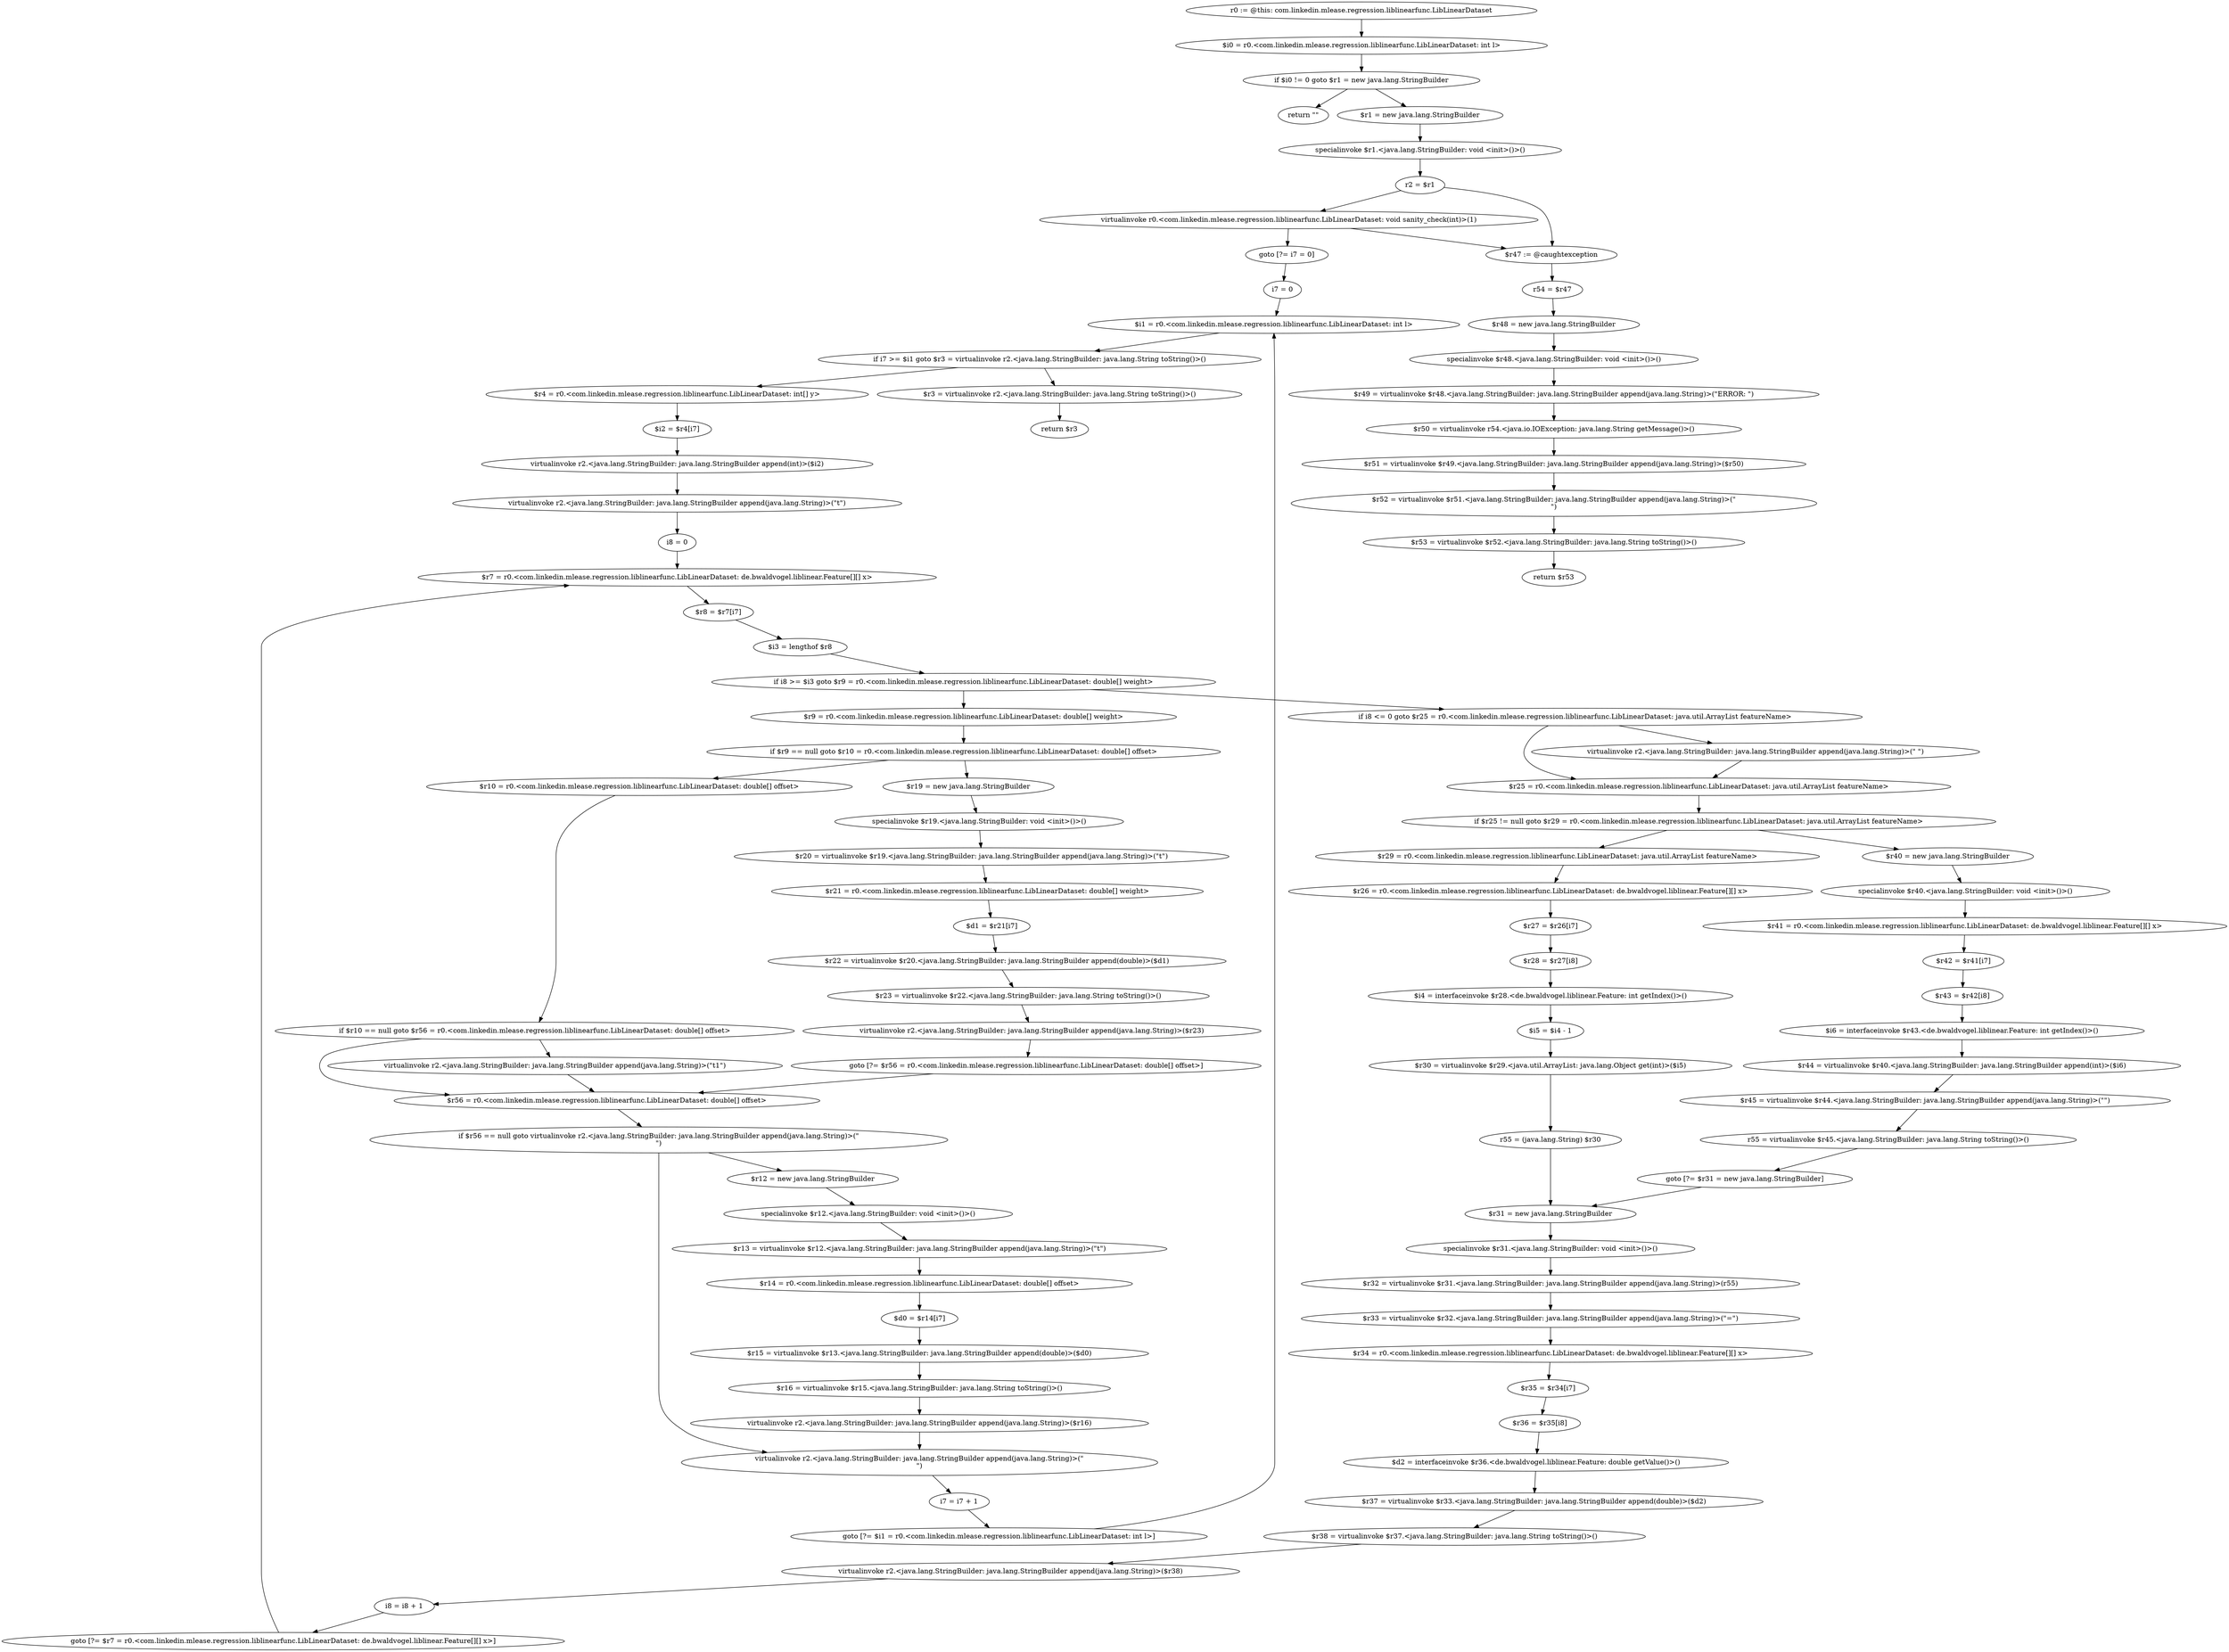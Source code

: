 digraph "unitGraph" {
    "r0 := @this: com.linkedin.mlease.regression.liblinearfunc.LibLinearDataset"
    "$i0 = r0.<com.linkedin.mlease.regression.liblinearfunc.LibLinearDataset: int l>"
    "if $i0 != 0 goto $r1 = new java.lang.StringBuilder"
    "return \"\""
    "$r1 = new java.lang.StringBuilder"
    "specialinvoke $r1.<java.lang.StringBuilder: void <init>()>()"
    "r2 = $r1"
    "virtualinvoke r0.<com.linkedin.mlease.regression.liblinearfunc.LibLinearDataset: void sanity_check(int)>(1)"
    "goto [?= i7 = 0]"
    "$r47 := @caughtexception"
    "r54 = $r47"
    "$r48 = new java.lang.StringBuilder"
    "specialinvoke $r48.<java.lang.StringBuilder: void <init>()>()"
    "$r49 = virtualinvoke $r48.<java.lang.StringBuilder: java.lang.StringBuilder append(java.lang.String)>(\"ERROR: \")"
    "$r50 = virtualinvoke r54.<java.io.IOException: java.lang.String getMessage()>()"
    "$r51 = virtualinvoke $r49.<java.lang.StringBuilder: java.lang.StringBuilder append(java.lang.String)>($r50)"
    "$r52 = virtualinvoke $r51.<java.lang.StringBuilder: java.lang.StringBuilder append(java.lang.String)>(\"\n\")"
    "$r53 = virtualinvoke $r52.<java.lang.StringBuilder: java.lang.String toString()>()"
    "return $r53"
    "i7 = 0"
    "$i1 = r0.<com.linkedin.mlease.regression.liblinearfunc.LibLinearDataset: int l>"
    "if i7 >= $i1 goto $r3 = virtualinvoke r2.<java.lang.StringBuilder: java.lang.String toString()>()"
    "$r4 = r0.<com.linkedin.mlease.regression.liblinearfunc.LibLinearDataset: int[] y>"
    "$i2 = $r4[i7]"
    "virtualinvoke r2.<java.lang.StringBuilder: java.lang.StringBuilder append(int)>($i2)"
    "virtualinvoke r2.<java.lang.StringBuilder: java.lang.StringBuilder append(java.lang.String)>(\"\t\")"
    "i8 = 0"
    "$r7 = r0.<com.linkedin.mlease.regression.liblinearfunc.LibLinearDataset: de.bwaldvogel.liblinear.Feature[][] x>"
    "$r8 = $r7[i7]"
    "$i3 = lengthof $r8"
    "if i8 >= $i3 goto $r9 = r0.<com.linkedin.mlease.regression.liblinearfunc.LibLinearDataset: double[] weight>"
    "if i8 <= 0 goto $r25 = r0.<com.linkedin.mlease.regression.liblinearfunc.LibLinearDataset: java.util.ArrayList featureName>"
    "virtualinvoke r2.<java.lang.StringBuilder: java.lang.StringBuilder append(java.lang.String)>(\" \")"
    "$r25 = r0.<com.linkedin.mlease.regression.liblinearfunc.LibLinearDataset: java.util.ArrayList featureName>"
    "if $r25 != null goto $r29 = r0.<com.linkedin.mlease.regression.liblinearfunc.LibLinearDataset: java.util.ArrayList featureName>"
    "$r40 = new java.lang.StringBuilder"
    "specialinvoke $r40.<java.lang.StringBuilder: void <init>()>()"
    "$r41 = r0.<com.linkedin.mlease.regression.liblinearfunc.LibLinearDataset: de.bwaldvogel.liblinear.Feature[][] x>"
    "$r42 = $r41[i7]"
    "$r43 = $r42[i8]"
    "$i6 = interfaceinvoke $r43.<de.bwaldvogel.liblinear.Feature: int getIndex()>()"
    "$r44 = virtualinvoke $r40.<java.lang.StringBuilder: java.lang.StringBuilder append(int)>($i6)"
    "$r45 = virtualinvoke $r44.<java.lang.StringBuilder: java.lang.StringBuilder append(java.lang.String)>(\"\")"
    "r55 = virtualinvoke $r45.<java.lang.StringBuilder: java.lang.String toString()>()"
    "goto [?= $r31 = new java.lang.StringBuilder]"
    "$r29 = r0.<com.linkedin.mlease.regression.liblinearfunc.LibLinearDataset: java.util.ArrayList featureName>"
    "$r26 = r0.<com.linkedin.mlease.regression.liblinearfunc.LibLinearDataset: de.bwaldvogel.liblinear.Feature[][] x>"
    "$r27 = $r26[i7]"
    "$r28 = $r27[i8]"
    "$i4 = interfaceinvoke $r28.<de.bwaldvogel.liblinear.Feature: int getIndex()>()"
    "$i5 = $i4 - 1"
    "$r30 = virtualinvoke $r29.<java.util.ArrayList: java.lang.Object get(int)>($i5)"
    "r55 = (java.lang.String) $r30"
    "$r31 = new java.lang.StringBuilder"
    "specialinvoke $r31.<java.lang.StringBuilder: void <init>()>()"
    "$r32 = virtualinvoke $r31.<java.lang.StringBuilder: java.lang.StringBuilder append(java.lang.String)>(r55)"
    "$r33 = virtualinvoke $r32.<java.lang.StringBuilder: java.lang.StringBuilder append(java.lang.String)>(\"=\")"
    "$r34 = r0.<com.linkedin.mlease.regression.liblinearfunc.LibLinearDataset: de.bwaldvogel.liblinear.Feature[][] x>"
    "$r35 = $r34[i7]"
    "$r36 = $r35[i8]"
    "$d2 = interfaceinvoke $r36.<de.bwaldvogel.liblinear.Feature: double getValue()>()"
    "$r37 = virtualinvoke $r33.<java.lang.StringBuilder: java.lang.StringBuilder append(double)>($d2)"
    "$r38 = virtualinvoke $r37.<java.lang.StringBuilder: java.lang.String toString()>()"
    "virtualinvoke r2.<java.lang.StringBuilder: java.lang.StringBuilder append(java.lang.String)>($r38)"
    "i8 = i8 + 1"
    "goto [?= $r7 = r0.<com.linkedin.mlease.regression.liblinearfunc.LibLinearDataset: de.bwaldvogel.liblinear.Feature[][] x>]"
    "$r9 = r0.<com.linkedin.mlease.regression.liblinearfunc.LibLinearDataset: double[] weight>"
    "if $r9 == null goto $r10 = r0.<com.linkedin.mlease.regression.liblinearfunc.LibLinearDataset: double[] offset>"
    "$r19 = new java.lang.StringBuilder"
    "specialinvoke $r19.<java.lang.StringBuilder: void <init>()>()"
    "$r20 = virtualinvoke $r19.<java.lang.StringBuilder: java.lang.StringBuilder append(java.lang.String)>(\"\t\")"
    "$r21 = r0.<com.linkedin.mlease.regression.liblinearfunc.LibLinearDataset: double[] weight>"
    "$d1 = $r21[i7]"
    "$r22 = virtualinvoke $r20.<java.lang.StringBuilder: java.lang.StringBuilder append(double)>($d1)"
    "$r23 = virtualinvoke $r22.<java.lang.StringBuilder: java.lang.String toString()>()"
    "virtualinvoke r2.<java.lang.StringBuilder: java.lang.StringBuilder append(java.lang.String)>($r23)"
    "goto [?= $r56 = r0.<com.linkedin.mlease.regression.liblinearfunc.LibLinearDataset: double[] offset>]"
    "$r10 = r0.<com.linkedin.mlease.regression.liblinearfunc.LibLinearDataset: double[] offset>"
    "if $r10 == null goto $r56 = r0.<com.linkedin.mlease.regression.liblinearfunc.LibLinearDataset: double[] offset>"
    "virtualinvoke r2.<java.lang.StringBuilder: java.lang.StringBuilder append(java.lang.String)>(\"\t1\")"
    "$r56 = r0.<com.linkedin.mlease.regression.liblinearfunc.LibLinearDataset: double[] offset>"
    "if $r56 == null goto virtualinvoke r2.<java.lang.StringBuilder: java.lang.StringBuilder append(java.lang.String)>(\"\n\")"
    "$r12 = new java.lang.StringBuilder"
    "specialinvoke $r12.<java.lang.StringBuilder: void <init>()>()"
    "$r13 = virtualinvoke $r12.<java.lang.StringBuilder: java.lang.StringBuilder append(java.lang.String)>(\"\t\")"
    "$r14 = r0.<com.linkedin.mlease.regression.liblinearfunc.LibLinearDataset: double[] offset>"
    "$d0 = $r14[i7]"
    "$r15 = virtualinvoke $r13.<java.lang.StringBuilder: java.lang.StringBuilder append(double)>($d0)"
    "$r16 = virtualinvoke $r15.<java.lang.StringBuilder: java.lang.String toString()>()"
    "virtualinvoke r2.<java.lang.StringBuilder: java.lang.StringBuilder append(java.lang.String)>($r16)"
    "virtualinvoke r2.<java.lang.StringBuilder: java.lang.StringBuilder append(java.lang.String)>(\"\n\")"
    "i7 = i7 + 1"
    "goto [?= $i1 = r0.<com.linkedin.mlease.regression.liblinearfunc.LibLinearDataset: int l>]"
    "$r3 = virtualinvoke r2.<java.lang.StringBuilder: java.lang.String toString()>()"
    "return $r3"
    "r0 := @this: com.linkedin.mlease.regression.liblinearfunc.LibLinearDataset"->"$i0 = r0.<com.linkedin.mlease.regression.liblinearfunc.LibLinearDataset: int l>";
    "$i0 = r0.<com.linkedin.mlease.regression.liblinearfunc.LibLinearDataset: int l>"->"if $i0 != 0 goto $r1 = new java.lang.StringBuilder";
    "if $i0 != 0 goto $r1 = new java.lang.StringBuilder"->"return \"\"";
    "if $i0 != 0 goto $r1 = new java.lang.StringBuilder"->"$r1 = new java.lang.StringBuilder";
    "$r1 = new java.lang.StringBuilder"->"specialinvoke $r1.<java.lang.StringBuilder: void <init>()>()";
    "specialinvoke $r1.<java.lang.StringBuilder: void <init>()>()"->"r2 = $r1";
    "r2 = $r1"->"virtualinvoke r0.<com.linkedin.mlease.regression.liblinearfunc.LibLinearDataset: void sanity_check(int)>(1)";
    "r2 = $r1"->"$r47 := @caughtexception";
    "virtualinvoke r0.<com.linkedin.mlease.regression.liblinearfunc.LibLinearDataset: void sanity_check(int)>(1)"->"goto [?= i7 = 0]";
    "virtualinvoke r0.<com.linkedin.mlease.regression.liblinearfunc.LibLinearDataset: void sanity_check(int)>(1)"->"$r47 := @caughtexception";
    "goto [?= i7 = 0]"->"i7 = 0";
    "$r47 := @caughtexception"->"r54 = $r47";
    "r54 = $r47"->"$r48 = new java.lang.StringBuilder";
    "$r48 = new java.lang.StringBuilder"->"specialinvoke $r48.<java.lang.StringBuilder: void <init>()>()";
    "specialinvoke $r48.<java.lang.StringBuilder: void <init>()>()"->"$r49 = virtualinvoke $r48.<java.lang.StringBuilder: java.lang.StringBuilder append(java.lang.String)>(\"ERROR: \")";
    "$r49 = virtualinvoke $r48.<java.lang.StringBuilder: java.lang.StringBuilder append(java.lang.String)>(\"ERROR: \")"->"$r50 = virtualinvoke r54.<java.io.IOException: java.lang.String getMessage()>()";
    "$r50 = virtualinvoke r54.<java.io.IOException: java.lang.String getMessage()>()"->"$r51 = virtualinvoke $r49.<java.lang.StringBuilder: java.lang.StringBuilder append(java.lang.String)>($r50)";
    "$r51 = virtualinvoke $r49.<java.lang.StringBuilder: java.lang.StringBuilder append(java.lang.String)>($r50)"->"$r52 = virtualinvoke $r51.<java.lang.StringBuilder: java.lang.StringBuilder append(java.lang.String)>(\"\n\")";
    "$r52 = virtualinvoke $r51.<java.lang.StringBuilder: java.lang.StringBuilder append(java.lang.String)>(\"\n\")"->"$r53 = virtualinvoke $r52.<java.lang.StringBuilder: java.lang.String toString()>()";
    "$r53 = virtualinvoke $r52.<java.lang.StringBuilder: java.lang.String toString()>()"->"return $r53";
    "i7 = 0"->"$i1 = r0.<com.linkedin.mlease.regression.liblinearfunc.LibLinearDataset: int l>";
    "$i1 = r0.<com.linkedin.mlease.regression.liblinearfunc.LibLinearDataset: int l>"->"if i7 >= $i1 goto $r3 = virtualinvoke r2.<java.lang.StringBuilder: java.lang.String toString()>()";
    "if i7 >= $i1 goto $r3 = virtualinvoke r2.<java.lang.StringBuilder: java.lang.String toString()>()"->"$r4 = r0.<com.linkedin.mlease.regression.liblinearfunc.LibLinearDataset: int[] y>";
    "if i7 >= $i1 goto $r3 = virtualinvoke r2.<java.lang.StringBuilder: java.lang.String toString()>()"->"$r3 = virtualinvoke r2.<java.lang.StringBuilder: java.lang.String toString()>()";
    "$r4 = r0.<com.linkedin.mlease.regression.liblinearfunc.LibLinearDataset: int[] y>"->"$i2 = $r4[i7]";
    "$i2 = $r4[i7]"->"virtualinvoke r2.<java.lang.StringBuilder: java.lang.StringBuilder append(int)>($i2)";
    "virtualinvoke r2.<java.lang.StringBuilder: java.lang.StringBuilder append(int)>($i2)"->"virtualinvoke r2.<java.lang.StringBuilder: java.lang.StringBuilder append(java.lang.String)>(\"\t\")";
    "virtualinvoke r2.<java.lang.StringBuilder: java.lang.StringBuilder append(java.lang.String)>(\"\t\")"->"i8 = 0";
    "i8 = 0"->"$r7 = r0.<com.linkedin.mlease.regression.liblinearfunc.LibLinearDataset: de.bwaldvogel.liblinear.Feature[][] x>";
    "$r7 = r0.<com.linkedin.mlease.regression.liblinearfunc.LibLinearDataset: de.bwaldvogel.liblinear.Feature[][] x>"->"$r8 = $r7[i7]";
    "$r8 = $r7[i7]"->"$i3 = lengthof $r8";
    "$i3 = lengthof $r8"->"if i8 >= $i3 goto $r9 = r0.<com.linkedin.mlease.regression.liblinearfunc.LibLinearDataset: double[] weight>";
    "if i8 >= $i3 goto $r9 = r0.<com.linkedin.mlease.regression.liblinearfunc.LibLinearDataset: double[] weight>"->"if i8 <= 0 goto $r25 = r0.<com.linkedin.mlease.regression.liblinearfunc.LibLinearDataset: java.util.ArrayList featureName>";
    "if i8 >= $i3 goto $r9 = r0.<com.linkedin.mlease.regression.liblinearfunc.LibLinearDataset: double[] weight>"->"$r9 = r0.<com.linkedin.mlease.regression.liblinearfunc.LibLinearDataset: double[] weight>";
    "if i8 <= 0 goto $r25 = r0.<com.linkedin.mlease.regression.liblinearfunc.LibLinearDataset: java.util.ArrayList featureName>"->"virtualinvoke r2.<java.lang.StringBuilder: java.lang.StringBuilder append(java.lang.String)>(\" \")";
    "if i8 <= 0 goto $r25 = r0.<com.linkedin.mlease.regression.liblinearfunc.LibLinearDataset: java.util.ArrayList featureName>"->"$r25 = r0.<com.linkedin.mlease.regression.liblinearfunc.LibLinearDataset: java.util.ArrayList featureName>";
    "virtualinvoke r2.<java.lang.StringBuilder: java.lang.StringBuilder append(java.lang.String)>(\" \")"->"$r25 = r0.<com.linkedin.mlease.regression.liblinearfunc.LibLinearDataset: java.util.ArrayList featureName>";
    "$r25 = r0.<com.linkedin.mlease.regression.liblinearfunc.LibLinearDataset: java.util.ArrayList featureName>"->"if $r25 != null goto $r29 = r0.<com.linkedin.mlease.regression.liblinearfunc.LibLinearDataset: java.util.ArrayList featureName>";
    "if $r25 != null goto $r29 = r0.<com.linkedin.mlease.regression.liblinearfunc.LibLinearDataset: java.util.ArrayList featureName>"->"$r40 = new java.lang.StringBuilder";
    "if $r25 != null goto $r29 = r0.<com.linkedin.mlease.regression.liblinearfunc.LibLinearDataset: java.util.ArrayList featureName>"->"$r29 = r0.<com.linkedin.mlease.regression.liblinearfunc.LibLinearDataset: java.util.ArrayList featureName>";
    "$r40 = new java.lang.StringBuilder"->"specialinvoke $r40.<java.lang.StringBuilder: void <init>()>()";
    "specialinvoke $r40.<java.lang.StringBuilder: void <init>()>()"->"$r41 = r0.<com.linkedin.mlease.regression.liblinearfunc.LibLinearDataset: de.bwaldvogel.liblinear.Feature[][] x>";
    "$r41 = r0.<com.linkedin.mlease.regression.liblinearfunc.LibLinearDataset: de.bwaldvogel.liblinear.Feature[][] x>"->"$r42 = $r41[i7]";
    "$r42 = $r41[i7]"->"$r43 = $r42[i8]";
    "$r43 = $r42[i8]"->"$i6 = interfaceinvoke $r43.<de.bwaldvogel.liblinear.Feature: int getIndex()>()";
    "$i6 = interfaceinvoke $r43.<de.bwaldvogel.liblinear.Feature: int getIndex()>()"->"$r44 = virtualinvoke $r40.<java.lang.StringBuilder: java.lang.StringBuilder append(int)>($i6)";
    "$r44 = virtualinvoke $r40.<java.lang.StringBuilder: java.lang.StringBuilder append(int)>($i6)"->"$r45 = virtualinvoke $r44.<java.lang.StringBuilder: java.lang.StringBuilder append(java.lang.String)>(\"\")";
    "$r45 = virtualinvoke $r44.<java.lang.StringBuilder: java.lang.StringBuilder append(java.lang.String)>(\"\")"->"r55 = virtualinvoke $r45.<java.lang.StringBuilder: java.lang.String toString()>()";
    "r55 = virtualinvoke $r45.<java.lang.StringBuilder: java.lang.String toString()>()"->"goto [?= $r31 = new java.lang.StringBuilder]";
    "goto [?= $r31 = new java.lang.StringBuilder]"->"$r31 = new java.lang.StringBuilder";
    "$r29 = r0.<com.linkedin.mlease.regression.liblinearfunc.LibLinearDataset: java.util.ArrayList featureName>"->"$r26 = r0.<com.linkedin.mlease.regression.liblinearfunc.LibLinearDataset: de.bwaldvogel.liblinear.Feature[][] x>";
    "$r26 = r0.<com.linkedin.mlease.regression.liblinearfunc.LibLinearDataset: de.bwaldvogel.liblinear.Feature[][] x>"->"$r27 = $r26[i7]";
    "$r27 = $r26[i7]"->"$r28 = $r27[i8]";
    "$r28 = $r27[i8]"->"$i4 = interfaceinvoke $r28.<de.bwaldvogel.liblinear.Feature: int getIndex()>()";
    "$i4 = interfaceinvoke $r28.<de.bwaldvogel.liblinear.Feature: int getIndex()>()"->"$i5 = $i4 - 1";
    "$i5 = $i4 - 1"->"$r30 = virtualinvoke $r29.<java.util.ArrayList: java.lang.Object get(int)>($i5)";
    "$r30 = virtualinvoke $r29.<java.util.ArrayList: java.lang.Object get(int)>($i5)"->"r55 = (java.lang.String) $r30";
    "r55 = (java.lang.String) $r30"->"$r31 = new java.lang.StringBuilder";
    "$r31 = new java.lang.StringBuilder"->"specialinvoke $r31.<java.lang.StringBuilder: void <init>()>()";
    "specialinvoke $r31.<java.lang.StringBuilder: void <init>()>()"->"$r32 = virtualinvoke $r31.<java.lang.StringBuilder: java.lang.StringBuilder append(java.lang.String)>(r55)";
    "$r32 = virtualinvoke $r31.<java.lang.StringBuilder: java.lang.StringBuilder append(java.lang.String)>(r55)"->"$r33 = virtualinvoke $r32.<java.lang.StringBuilder: java.lang.StringBuilder append(java.lang.String)>(\"=\")";
    "$r33 = virtualinvoke $r32.<java.lang.StringBuilder: java.lang.StringBuilder append(java.lang.String)>(\"=\")"->"$r34 = r0.<com.linkedin.mlease.regression.liblinearfunc.LibLinearDataset: de.bwaldvogel.liblinear.Feature[][] x>";
    "$r34 = r0.<com.linkedin.mlease.regression.liblinearfunc.LibLinearDataset: de.bwaldvogel.liblinear.Feature[][] x>"->"$r35 = $r34[i7]";
    "$r35 = $r34[i7]"->"$r36 = $r35[i8]";
    "$r36 = $r35[i8]"->"$d2 = interfaceinvoke $r36.<de.bwaldvogel.liblinear.Feature: double getValue()>()";
    "$d2 = interfaceinvoke $r36.<de.bwaldvogel.liblinear.Feature: double getValue()>()"->"$r37 = virtualinvoke $r33.<java.lang.StringBuilder: java.lang.StringBuilder append(double)>($d2)";
    "$r37 = virtualinvoke $r33.<java.lang.StringBuilder: java.lang.StringBuilder append(double)>($d2)"->"$r38 = virtualinvoke $r37.<java.lang.StringBuilder: java.lang.String toString()>()";
    "$r38 = virtualinvoke $r37.<java.lang.StringBuilder: java.lang.String toString()>()"->"virtualinvoke r2.<java.lang.StringBuilder: java.lang.StringBuilder append(java.lang.String)>($r38)";
    "virtualinvoke r2.<java.lang.StringBuilder: java.lang.StringBuilder append(java.lang.String)>($r38)"->"i8 = i8 + 1";
    "i8 = i8 + 1"->"goto [?= $r7 = r0.<com.linkedin.mlease.regression.liblinearfunc.LibLinearDataset: de.bwaldvogel.liblinear.Feature[][] x>]";
    "goto [?= $r7 = r0.<com.linkedin.mlease.regression.liblinearfunc.LibLinearDataset: de.bwaldvogel.liblinear.Feature[][] x>]"->"$r7 = r0.<com.linkedin.mlease.regression.liblinearfunc.LibLinearDataset: de.bwaldvogel.liblinear.Feature[][] x>";
    "$r9 = r0.<com.linkedin.mlease.regression.liblinearfunc.LibLinearDataset: double[] weight>"->"if $r9 == null goto $r10 = r0.<com.linkedin.mlease.regression.liblinearfunc.LibLinearDataset: double[] offset>";
    "if $r9 == null goto $r10 = r0.<com.linkedin.mlease.regression.liblinearfunc.LibLinearDataset: double[] offset>"->"$r19 = new java.lang.StringBuilder";
    "if $r9 == null goto $r10 = r0.<com.linkedin.mlease.regression.liblinearfunc.LibLinearDataset: double[] offset>"->"$r10 = r0.<com.linkedin.mlease.regression.liblinearfunc.LibLinearDataset: double[] offset>";
    "$r19 = new java.lang.StringBuilder"->"specialinvoke $r19.<java.lang.StringBuilder: void <init>()>()";
    "specialinvoke $r19.<java.lang.StringBuilder: void <init>()>()"->"$r20 = virtualinvoke $r19.<java.lang.StringBuilder: java.lang.StringBuilder append(java.lang.String)>(\"\t\")";
    "$r20 = virtualinvoke $r19.<java.lang.StringBuilder: java.lang.StringBuilder append(java.lang.String)>(\"\t\")"->"$r21 = r0.<com.linkedin.mlease.regression.liblinearfunc.LibLinearDataset: double[] weight>";
    "$r21 = r0.<com.linkedin.mlease.regression.liblinearfunc.LibLinearDataset: double[] weight>"->"$d1 = $r21[i7]";
    "$d1 = $r21[i7]"->"$r22 = virtualinvoke $r20.<java.lang.StringBuilder: java.lang.StringBuilder append(double)>($d1)";
    "$r22 = virtualinvoke $r20.<java.lang.StringBuilder: java.lang.StringBuilder append(double)>($d1)"->"$r23 = virtualinvoke $r22.<java.lang.StringBuilder: java.lang.String toString()>()";
    "$r23 = virtualinvoke $r22.<java.lang.StringBuilder: java.lang.String toString()>()"->"virtualinvoke r2.<java.lang.StringBuilder: java.lang.StringBuilder append(java.lang.String)>($r23)";
    "virtualinvoke r2.<java.lang.StringBuilder: java.lang.StringBuilder append(java.lang.String)>($r23)"->"goto [?= $r56 = r0.<com.linkedin.mlease.regression.liblinearfunc.LibLinearDataset: double[] offset>]";
    "goto [?= $r56 = r0.<com.linkedin.mlease.regression.liblinearfunc.LibLinearDataset: double[] offset>]"->"$r56 = r0.<com.linkedin.mlease.regression.liblinearfunc.LibLinearDataset: double[] offset>";
    "$r10 = r0.<com.linkedin.mlease.regression.liblinearfunc.LibLinearDataset: double[] offset>"->"if $r10 == null goto $r56 = r0.<com.linkedin.mlease.regression.liblinearfunc.LibLinearDataset: double[] offset>";
    "if $r10 == null goto $r56 = r0.<com.linkedin.mlease.regression.liblinearfunc.LibLinearDataset: double[] offset>"->"virtualinvoke r2.<java.lang.StringBuilder: java.lang.StringBuilder append(java.lang.String)>(\"\t1\")";
    "if $r10 == null goto $r56 = r0.<com.linkedin.mlease.regression.liblinearfunc.LibLinearDataset: double[] offset>"->"$r56 = r0.<com.linkedin.mlease.regression.liblinearfunc.LibLinearDataset: double[] offset>";
    "virtualinvoke r2.<java.lang.StringBuilder: java.lang.StringBuilder append(java.lang.String)>(\"\t1\")"->"$r56 = r0.<com.linkedin.mlease.regression.liblinearfunc.LibLinearDataset: double[] offset>";
    "$r56 = r0.<com.linkedin.mlease.regression.liblinearfunc.LibLinearDataset: double[] offset>"->"if $r56 == null goto virtualinvoke r2.<java.lang.StringBuilder: java.lang.StringBuilder append(java.lang.String)>(\"\n\")";
    "if $r56 == null goto virtualinvoke r2.<java.lang.StringBuilder: java.lang.StringBuilder append(java.lang.String)>(\"\n\")"->"$r12 = new java.lang.StringBuilder";
    "if $r56 == null goto virtualinvoke r2.<java.lang.StringBuilder: java.lang.StringBuilder append(java.lang.String)>(\"\n\")"->"virtualinvoke r2.<java.lang.StringBuilder: java.lang.StringBuilder append(java.lang.String)>(\"\n\")";
    "$r12 = new java.lang.StringBuilder"->"specialinvoke $r12.<java.lang.StringBuilder: void <init>()>()";
    "specialinvoke $r12.<java.lang.StringBuilder: void <init>()>()"->"$r13 = virtualinvoke $r12.<java.lang.StringBuilder: java.lang.StringBuilder append(java.lang.String)>(\"\t\")";
    "$r13 = virtualinvoke $r12.<java.lang.StringBuilder: java.lang.StringBuilder append(java.lang.String)>(\"\t\")"->"$r14 = r0.<com.linkedin.mlease.regression.liblinearfunc.LibLinearDataset: double[] offset>";
    "$r14 = r0.<com.linkedin.mlease.regression.liblinearfunc.LibLinearDataset: double[] offset>"->"$d0 = $r14[i7]";
    "$d0 = $r14[i7]"->"$r15 = virtualinvoke $r13.<java.lang.StringBuilder: java.lang.StringBuilder append(double)>($d0)";
    "$r15 = virtualinvoke $r13.<java.lang.StringBuilder: java.lang.StringBuilder append(double)>($d0)"->"$r16 = virtualinvoke $r15.<java.lang.StringBuilder: java.lang.String toString()>()";
    "$r16 = virtualinvoke $r15.<java.lang.StringBuilder: java.lang.String toString()>()"->"virtualinvoke r2.<java.lang.StringBuilder: java.lang.StringBuilder append(java.lang.String)>($r16)";
    "virtualinvoke r2.<java.lang.StringBuilder: java.lang.StringBuilder append(java.lang.String)>($r16)"->"virtualinvoke r2.<java.lang.StringBuilder: java.lang.StringBuilder append(java.lang.String)>(\"\n\")";
    "virtualinvoke r2.<java.lang.StringBuilder: java.lang.StringBuilder append(java.lang.String)>(\"\n\")"->"i7 = i7 + 1";
    "i7 = i7 + 1"->"goto [?= $i1 = r0.<com.linkedin.mlease.regression.liblinearfunc.LibLinearDataset: int l>]";
    "goto [?= $i1 = r0.<com.linkedin.mlease.regression.liblinearfunc.LibLinearDataset: int l>]"->"$i1 = r0.<com.linkedin.mlease.regression.liblinearfunc.LibLinearDataset: int l>";
    "$r3 = virtualinvoke r2.<java.lang.StringBuilder: java.lang.String toString()>()"->"return $r3";
}
